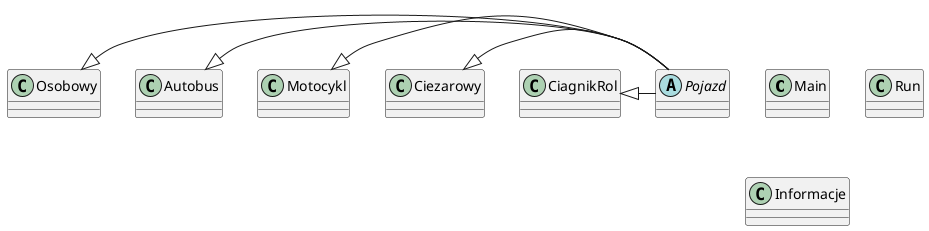 @startuml

class Main
class Run
class Informacje
abstract class Pojazd
class Osobowy
class Autobus
class Motocykl
class Ciezarowy
class CiagnikRol

Osobowy <|- Pojazd
Autobus <|- Pojazd
Motocykl <|- Pojazd
Ciezarowy <|- Pojazd
CiagnikRol <|- Pojazd

@enduml